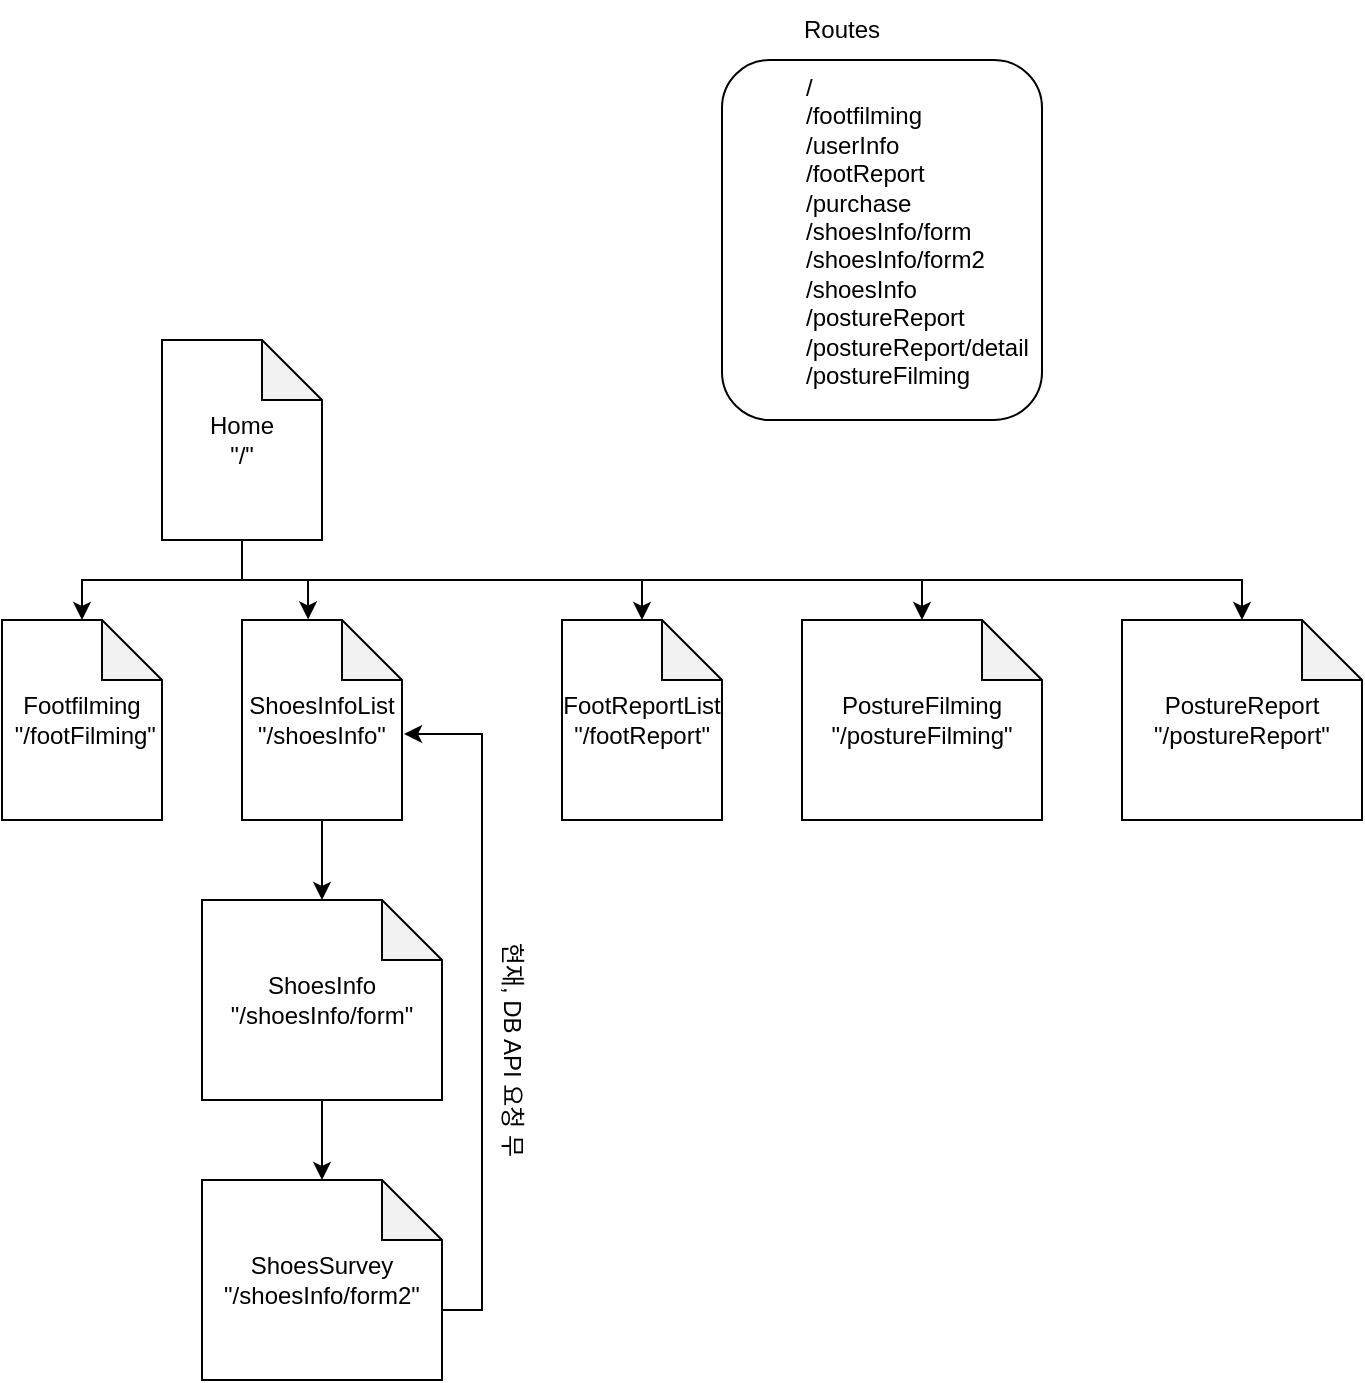 <mxfile version="15.8.8" type="github">
  <diagram id="Khseo_1uVTjjh0pGMLO8" name="Page-1">
    <mxGraphModel dx="1209" dy="621" grid="1" gridSize="10" guides="1" tooltips="1" connect="1" arrows="1" fold="1" page="1" pageScale="1" pageWidth="827" pageHeight="1169" math="0" shadow="0">
      <root>
        <mxCell id="0" />
        <mxCell id="1" parent="0" />
        <mxCell id="9flkQCN3BuCyqlj1EAUi-2" value="&lt;blockquote style=&quot;margin: 0 0 0 40px ; border: none ; padding: 0px&quot;&gt;/&lt;br&gt;/footfilming&lt;br&gt;/userInfo&lt;br&gt;/footReport&lt;br&gt;/purchase&lt;br&gt;/shoesInfo/form&lt;br&gt;/shoesInfo/form2&lt;br&gt;/shoesInfo&lt;br&gt;/postureReport&lt;br&gt;/postureReport/detail&lt;br&gt;/postureFilming&lt;/blockquote&gt;" style="rounded=1;whiteSpace=wrap;html=1;align=left;verticalAlign=top;" parent="1" vertex="1">
          <mxGeometry x="440" y="140" width="160" height="180" as="geometry" />
        </mxCell>
        <mxCell id="9flkQCN3BuCyqlj1EAUi-3" value="Routes" style="text;html=1;strokeColor=none;fillColor=none;align=center;verticalAlign=middle;whiteSpace=wrap;rounded=0;" parent="1" vertex="1">
          <mxGeometry x="470" y="110" width="60" height="30" as="geometry" />
        </mxCell>
        <mxCell id="9flkQCN3BuCyqlj1EAUi-6" style="edgeStyle=orthogonalEdgeStyle;rounded=0;orthogonalLoop=1;jettySize=auto;html=1;exitX=0.5;exitY=1;exitDx=0;exitDy=0;exitPerimeter=0;entryX=0.5;entryY=0;entryDx=0;entryDy=0;entryPerimeter=0;" parent="1" source="9flkQCN3BuCyqlj1EAUi-4" target="9flkQCN3BuCyqlj1EAUi-5" edge="1">
          <mxGeometry relative="1" as="geometry" />
        </mxCell>
        <mxCell id="9flkQCN3BuCyqlj1EAUi-8" style="edgeStyle=orthogonalEdgeStyle;rounded=0;orthogonalLoop=1;jettySize=auto;html=1;exitX=0.5;exitY=1;exitDx=0;exitDy=0;exitPerimeter=0;entryX=0.413;entryY=-0.003;entryDx=0;entryDy=0;entryPerimeter=0;" parent="1" source="9flkQCN3BuCyqlj1EAUi-4" target="9flkQCN3BuCyqlj1EAUi-7" edge="1">
          <mxGeometry relative="1" as="geometry" />
        </mxCell>
        <mxCell id="9flkQCN3BuCyqlj1EAUi-10" style="edgeStyle=orthogonalEdgeStyle;rounded=0;orthogonalLoop=1;jettySize=auto;html=1;exitX=0.5;exitY=1;exitDx=0;exitDy=0;exitPerimeter=0;entryX=0.5;entryY=0;entryDx=0;entryDy=0;entryPerimeter=0;" parent="1" source="9flkQCN3BuCyqlj1EAUi-4" target="9flkQCN3BuCyqlj1EAUi-9" edge="1">
          <mxGeometry relative="1" as="geometry" />
        </mxCell>
        <mxCell id="9flkQCN3BuCyqlj1EAUi-12" style="edgeStyle=orthogonalEdgeStyle;rounded=0;orthogonalLoop=1;jettySize=auto;html=1;exitX=0.5;exitY=1;exitDx=0;exitDy=0;exitPerimeter=0;" parent="1" source="9flkQCN3BuCyqlj1EAUi-4" target="9flkQCN3BuCyqlj1EAUi-11" edge="1">
          <mxGeometry relative="1" as="geometry" />
        </mxCell>
        <mxCell id="9flkQCN3BuCyqlj1EAUi-14" style="edgeStyle=orthogonalEdgeStyle;rounded=0;orthogonalLoop=1;jettySize=auto;html=1;exitX=0.5;exitY=1;exitDx=0;exitDy=0;exitPerimeter=0;entryX=0.5;entryY=0;entryDx=0;entryDy=0;entryPerimeter=0;" parent="1" source="9flkQCN3BuCyqlj1EAUi-4" target="9flkQCN3BuCyqlj1EAUi-13" edge="1">
          <mxGeometry relative="1" as="geometry" />
        </mxCell>
        <mxCell id="9flkQCN3BuCyqlj1EAUi-4" value="Home&lt;br&gt;&quot;/&quot;" style="shape=note;whiteSpace=wrap;html=1;backgroundOutline=1;darkOpacity=0.05;" parent="1" vertex="1">
          <mxGeometry x="160" y="280" width="80" height="100" as="geometry" />
        </mxCell>
        <mxCell id="9flkQCN3BuCyqlj1EAUi-5" value="Footfilming&lt;br&gt;&amp;nbsp;&quot;/footFilming&quot;" style="shape=note;whiteSpace=wrap;html=1;backgroundOutline=1;darkOpacity=0.05;" parent="1" vertex="1">
          <mxGeometry x="80" y="420" width="80" height="100" as="geometry" />
        </mxCell>
        <mxCell id="9flkQCN3BuCyqlj1EAUi-16" style="edgeStyle=orthogonalEdgeStyle;rounded=0;orthogonalLoop=1;jettySize=auto;html=1;exitX=0.5;exitY=1;exitDx=0;exitDy=0;exitPerimeter=0;entryX=0.5;entryY=0;entryDx=0;entryDy=0;entryPerimeter=0;" parent="1" source="9flkQCN3BuCyqlj1EAUi-7" target="9flkQCN3BuCyqlj1EAUi-15" edge="1">
          <mxGeometry relative="1" as="geometry" />
        </mxCell>
        <mxCell id="9flkQCN3BuCyqlj1EAUi-7" value="ShoesInfoList &quot;/shoesInfo&quot;" style="shape=note;whiteSpace=wrap;html=1;backgroundOutline=1;darkOpacity=0.05;" parent="1" vertex="1">
          <mxGeometry x="200" y="420" width="80" height="100" as="geometry" />
        </mxCell>
        <mxCell id="9flkQCN3BuCyqlj1EAUi-9" value="FootReportList &quot;/footReport&quot;" style="shape=note;whiteSpace=wrap;html=1;backgroundOutline=1;darkOpacity=0.05;" parent="1" vertex="1">
          <mxGeometry x="360" y="420" width="80" height="100" as="geometry" />
        </mxCell>
        <mxCell id="9flkQCN3BuCyqlj1EAUi-11" value="PostureFilming&lt;br&gt;&quot;/postureFilming&quot;" style="shape=note;whiteSpace=wrap;html=1;backgroundOutline=1;darkOpacity=0.05;" parent="1" vertex="1">
          <mxGeometry x="480" y="420" width="120" height="100" as="geometry" />
        </mxCell>
        <mxCell id="9flkQCN3BuCyqlj1EAUi-13" value="PostureReport&lt;br&gt;&quot;/postureReport&quot;" style="shape=note;whiteSpace=wrap;html=1;backgroundOutline=1;darkOpacity=0.05;" parent="1" vertex="1">
          <mxGeometry x="640" y="420" width="120" height="100" as="geometry" />
        </mxCell>
        <mxCell id="9flkQCN3BuCyqlj1EAUi-18" style="edgeStyle=orthogonalEdgeStyle;rounded=0;orthogonalLoop=1;jettySize=auto;html=1;exitX=0.5;exitY=1;exitDx=0;exitDy=0;exitPerimeter=0;entryX=0.5;entryY=0;entryDx=0;entryDy=0;entryPerimeter=0;" parent="1" source="9flkQCN3BuCyqlj1EAUi-15" target="9flkQCN3BuCyqlj1EAUi-17" edge="1">
          <mxGeometry relative="1" as="geometry" />
        </mxCell>
        <mxCell id="9flkQCN3BuCyqlj1EAUi-15" value="ShoesInfo &quot;/shoesInfo/form&quot;" style="shape=note;whiteSpace=wrap;html=1;backgroundOutline=1;darkOpacity=0.05;" parent="1" vertex="1">
          <mxGeometry x="180" y="560" width="120" height="100" as="geometry" />
        </mxCell>
        <mxCell id="9flkQCN3BuCyqlj1EAUi-19" style="edgeStyle=orthogonalEdgeStyle;rounded=0;orthogonalLoop=1;jettySize=auto;html=1;exitX=0;exitY=0;exitDx=120;exitDy=65;exitPerimeter=0;entryX=1.013;entryY=0.57;entryDx=0;entryDy=0;entryPerimeter=0;" parent="1" source="9flkQCN3BuCyqlj1EAUi-17" target="9flkQCN3BuCyqlj1EAUi-7" edge="1">
          <mxGeometry relative="1" as="geometry" />
        </mxCell>
        <mxCell id="9flkQCN3BuCyqlj1EAUi-17" value="ShoesSurvey &quot;/shoesInfo/form2&quot;" style="shape=note;whiteSpace=wrap;html=1;backgroundOutline=1;darkOpacity=0.05;" parent="1" vertex="1">
          <mxGeometry x="180" y="700" width="120" height="100" as="geometry" />
        </mxCell>
        <mxCell id="9flkQCN3BuCyqlj1EAUi-20" value="현재, DB API 요청 무" style="text;html=1;strokeColor=none;fillColor=none;align=center;verticalAlign=middle;whiteSpace=wrap;rounded=0;rotation=90;" parent="1" vertex="1">
          <mxGeometry x="270" y="620" width="130" height="30" as="geometry" />
        </mxCell>
      </root>
    </mxGraphModel>
  </diagram>
</mxfile>
